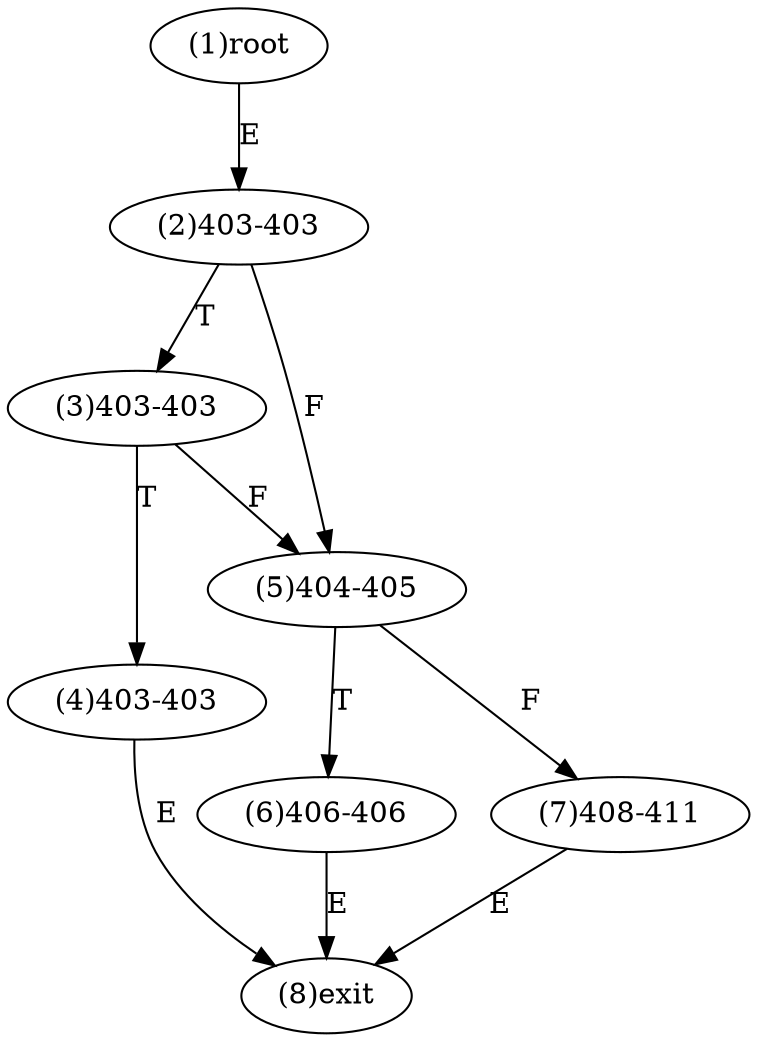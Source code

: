 digraph "" { 
1[ label="(1)root"];
2[ label="(2)403-403"];
3[ label="(3)403-403"];
4[ label="(4)403-403"];
5[ label="(5)404-405"];
6[ label="(6)406-406"];
7[ label="(7)408-411"];
8[ label="(8)exit"];
1->2[ label="E"];
2->5[ label="F"];
2->3[ label="T"];
3->5[ label="F"];
3->4[ label="T"];
4->8[ label="E"];
5->7[ label="F"];
5->6[ label="T"];
6->8[ label="E"];
7->8[ label="E"];
}